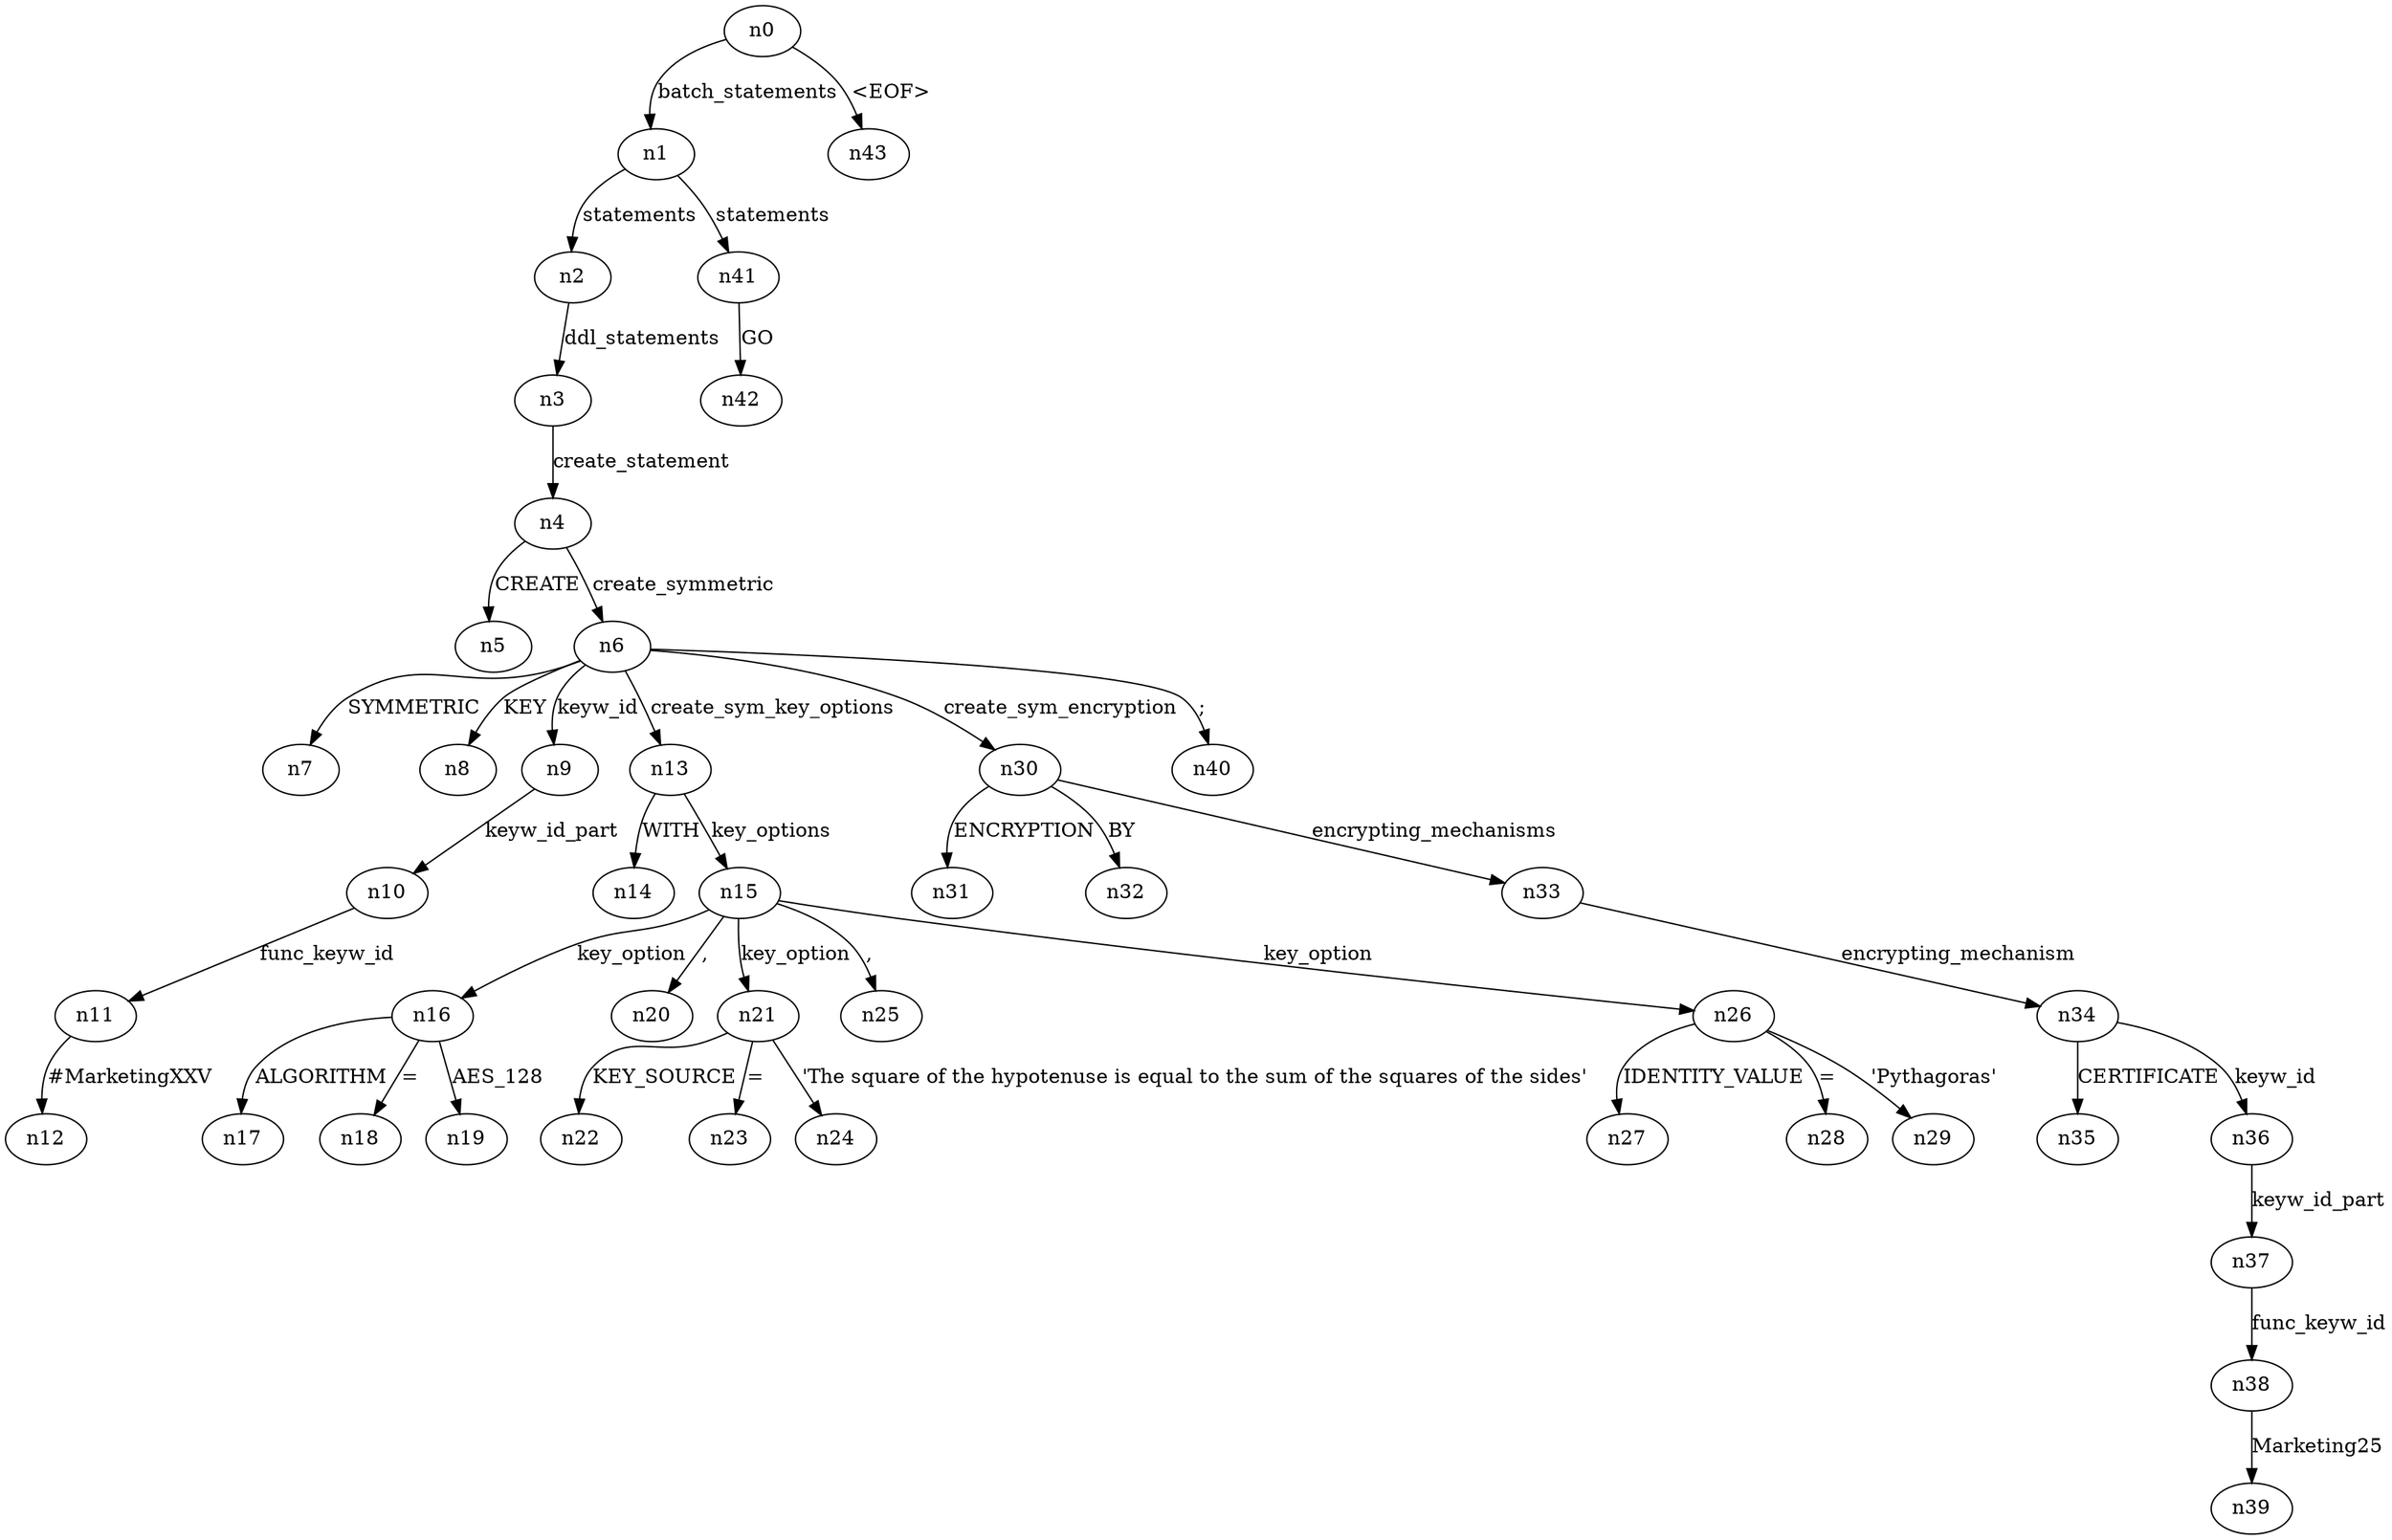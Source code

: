 digraph ParseTree {
  n0 -> n1 [label="batch_statements"];
  n1 -> n2 [label="statements"];
  n2 -> n3 [label="ddl_statements"];
  n3 -> n4 [label="create_statement"];
  n4 -> n5 [label="CREATE"];
  n4 -> n6 [label="create_symmetric"];
  n6 -> n7 [label="SYMMETRIC"];
  n6 -> n8 [label="KEY"];
  n6 -> n9 [label="keyw_id"];
  n9 -> n10 [label="keyw_id_part"];
  n10 -> n11 [label="func_keyw_id"];
  n11 -> n12 [label="#MarketingXXV"];
  n6 -> n13 [label="create_sym_key_options"];
  n13 -> n14 [label="WITH"];
  n13 -> n15 [label="key_options"];
  n15 -> n16 [label="key_option"];
  n16 -> n17 [label="ALGORITHM"];
  n16 -> n18 [label="="];
  n16 -> n19 [label="AES_128"];
  n15 -> n20 [label=","];
  n15 -> n21 [label="key_option"];
  n21 -> n22 [label="KEY_SOURCE"];
  n21 -> n23 [label="="];
  n21 -> n24 [label="'The square of the hypotenuse is equal to the sum of the squares of the sides'"];
  n15 -> n25 [label=","];
  n15 -> n26 [label="key_option"];
  n26 -> n27 [label="IDENTITY_VALUE"];
  n26 -> n28 [label="="];
  n26 -> n29 [label="'Pythagoras'"];
  n6 -> n30 [label="create_sym_encryption"];
  n30 -> n31 [label="ENCRYPTION"];
  n30 -> n32 [label="BY"];
  n30 -> n33 [label="encrypting_mechanisms"];
  n33 -> n34 [label="encrypting_mechanism"];
  n34 -> n35 [label="CERTIFICATE"];
  n34 -> n36 [label="keyw_id"];
  n36 -> n37 [label="keyw_id_part"];
  n37 -> n38 [label="func_keyw_id"];
  n38 -> n39 [label="Marketing25"];
  n6 -> n40 [label=";"];
  n1 -> n41 [label="statements"];
  n41 -> n42 [label="GO"];
  n0 -> n43 [label="<EOF>"];
}